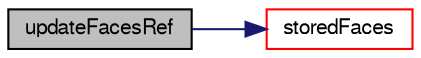digraph "updateFacesRef"
{
  bgcolor="transparent";
  edge [fontname="FreeSans",fontsize="10",labelfontname="FreeSans",labelfontsize="10"];
  node [fontname="FreeSans",fontsize="10",shape=record];
  rankdir="LR";
  Node516 [label="updateFacesRef",height=0.2,width=0.4,color="black", fillcolor="grey75", style="filled", fontcolor="black"];
  Node516 -> Node517 [color="midnightblue",fontsize="10",style="solid",fontname="FreeSans"];
  Node517 [label="storedFaces",height=0.2,width=0.4,color="red",URL="$a29702.html#ac9f24178e4c011c8d21bbfbf73a8b61b",tooltip="Non-const access to the faces. "];
}
